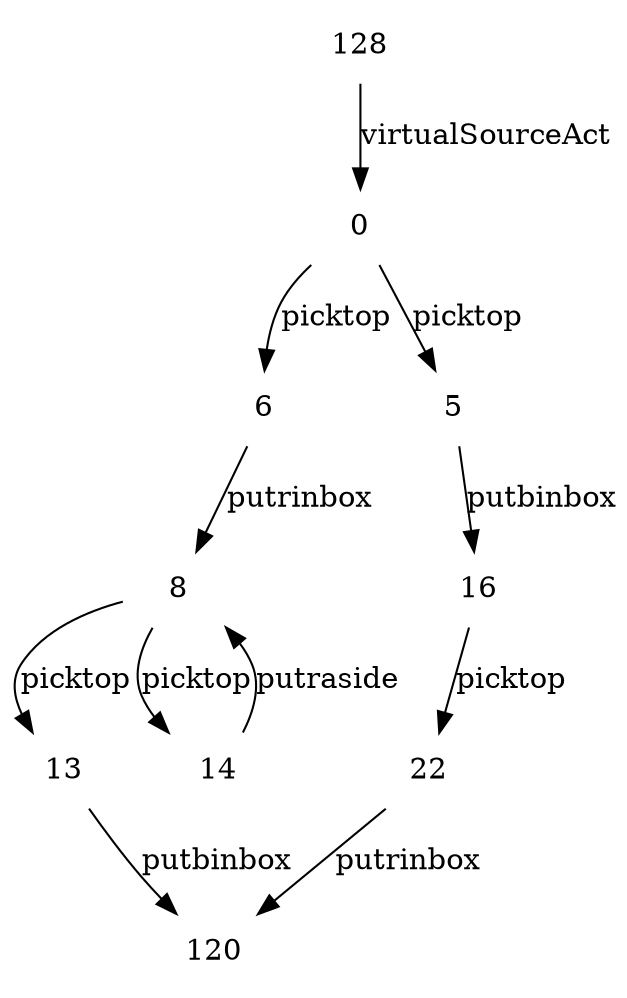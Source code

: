 digraph G {
    node [shape=plaintext]
13->120[label = "putbinbox"]

22->120[label = "putrinbox"]

8->13[label = "picktop"]
8->14[label = "picktop"]

16->22[label = "picktop"]

6->8[label = "putrinbox"]

14->8[label = "putraside"]

5->16[label = "putbinbox"]

0->6[label = "picktop"]
0->5[label = "picktop"]

128->0[label = "virtualSourceAct"]

}